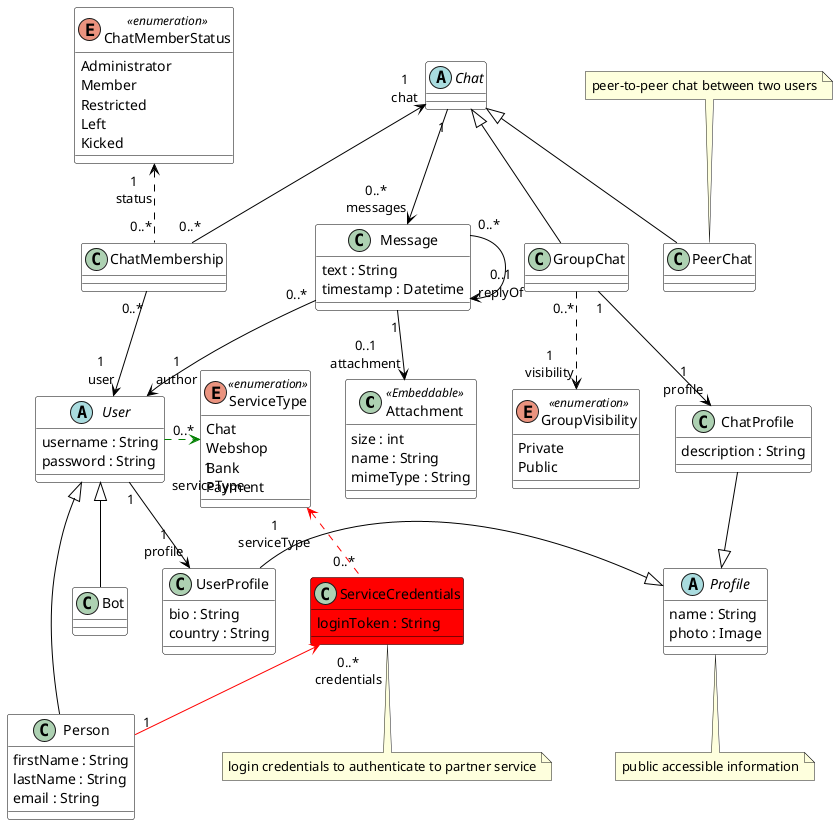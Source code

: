 @startuml chat-domain

skinparam class {
    BorderColor black
    BackgroundColor white
    ArrowColor black
}

' classes in alphabetical order
class Attachment <<Embeddable>> {
    size : int
    name : String
    mimeType : String
}

abstract class Chat

class ChatMembership

enum ChatMemberStatus <<enumeration>> {
    Administrator
    Member
    Restricted
    Left
    Kicked
}

class ChatProfile {
    description : String
}

class GroupChat

enum GroupVisibility <<enumeration>> {
    Private
    Public
}

class Message {
    text : String
    timestamp : Datetime
}

class Person {
    firstName : String
    lastName : String
    email : String
}

class PeerChat

abstract class Profile {
    name : String
    photo : Image
}

class ServiceCredentials #red {
    loginToken : String
}

enum ServiceType <<enumeration>> {
    Chat
    Webshop
    Bank
    Payment
}

abstract class User {
    username : String
    password : String
}

class UserProfile {
    bio : String
    country : String
}

' Inheritance
'' Profile
Profile <|-up- ChatProfile
Profile <|-left- UserProfile
'' Chat inheritance
Chat <|-- PeerChat
Chat <|-- GroupChat

'' Person inheritance
User <|-- Person
User <|-- Bot

' Relations
'' to Chat
ChatMembership "0..*" --> "1\nuser" User
ChatMembership "0..*" -up-> "1\nchat" Chat

'' to Message
Message "0..*" --> "1\nauthor" User
Chat "1" --> "0..*\nmessages" Message
Message "1" --> "0..1\nattachment" Attachment
Message "0..*" --> "0..1\nreplyOf" Message

'' with Enumerations
ServiceCredentials "0..*" .up.> "1\nserviceType" ServiceType #red
User "0..*" .> "1\nserviceType" ServiceType #green
ChatMembership "0..*" .up.> "1\nstatus" ChatMemberStatus
GroupChat "0..*" ..> "1\nvisibility" GroupVisibility

'' Misc
Person "1" -up-> "0..*\ncredentials" ServiceCredentials #red
User "1" --> "1\nprofile" UserProfile
GroupChat "1" --> "1\nprofile" ChatProfile

note bottom of Profile: public accessible information
note bottom of ServiceCredentials: login credentials to authenticate to partner service
note top of PeerChat: peer-to-peer chat between two users
@enduml
